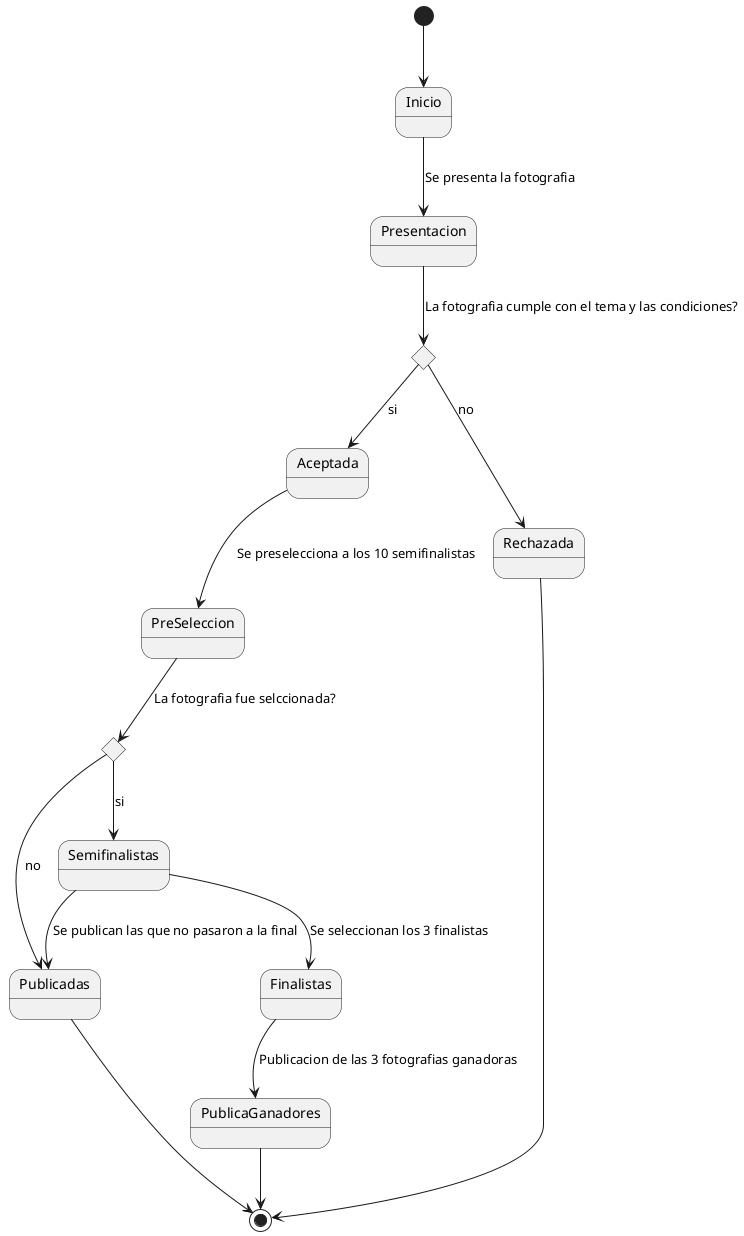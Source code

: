 @startuml Fotografia

[*] --> Inicio 
Inicio --> Presentacion : Se presenta la fotografia

state c1 <<choice>> 

Presentacion --> c1 : La fotografia cumple con el tema y las condiciones?
c1 --> Aceptada : si 
c1 --> Rechazada : no

Aceptada --> PreSeleccion : Se preselecciona a los 10 semifinalistas

state c2 <<choice>>
PreSeleccion --> c2 : La fotografia fue selccionada?
c2 --> Semifinalistas : si
c2 --> Publicadas : no

Semifinalistas --> Finalistas : Se seleccionan los 3 finalistas
Finalistas --> PublicaGanadores : Publicacion de las 3 fotografias ganadoras 
Semifinalistas --> Publicadas : Se publican las que no pasaron a la final

Publicadas --> [*] 
PublicaGanadores --> [*]
Rechazada --> [*]



@enduml